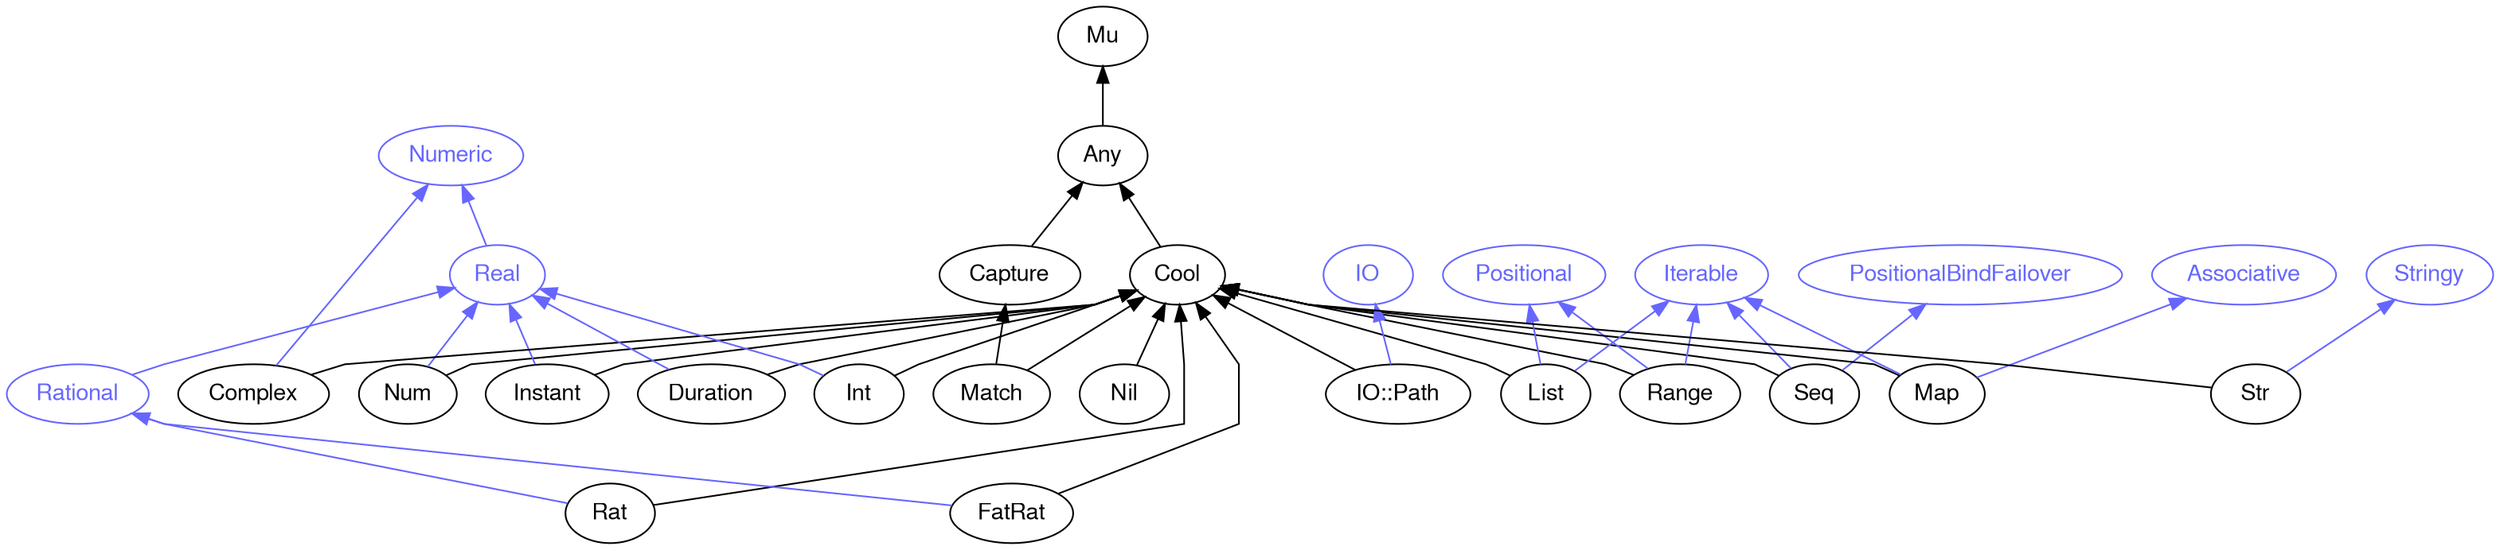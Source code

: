 digraph "perl6-type-graph" {
    rankdir=BT;
    splines=polyline;
    overlap=false; 
    // Types
    "Cool" [color="#000000", fontcolor="#000000", href="/type/Cool", fontname="FreeSans"];
    "Mu" [color="#000000", fontcolor="#000000", href="/type/Mu", fontname="FreeSans"];
    "Any" [color="#000000", fontcolor="#000000", href="/type/Any", fontname="FreeSans"];
    "Numeric" [color="#6666FF", fontcolor="#6666FF", href="/type/Numeric", fontname="FreeSans"];
    "Real" [color="#6666FF", fontcolor="#6666FF", href="/type/Real", fontname="FreeSans"];
    "Rational" [color="#6666FF", fontcolor="#6666FF", href="/type/Rational", fontname="FreeSans"];
    "Rat" [color="#000000", fontcolor="#000000", href="/type/Rat", fontname="FreeSans"];
    "Capture" [color="#000000", fontcolor="#000000", href="/type/Capture", fontname="FreeSans"];
    "Match" [color="#000000", fontcolor="#000000", href="/type/Match", fontname="FreeSans"];
    "Num" [color="#000000", fontcolor="#000000", href="/type/Num", fontname="FreeSans"];
    "Iterable" [color="#6666FF", fontcolor="#6666FF", href="/type/Iterable", fontname="FreeSans"];
    "PositionalBindFailover" [color="#6666FF", fontcolor="#6666FF", href="/type/PositionalBindFailover", fontname="FreeSans"];
    "Seq" [color="#000000", fontcolor="#000000", href="/type/Seq", fontname="FreeSans"];
    "Instant" [color="#000000", fontcolor="#000000", href="/type/Instant", fontname="FreeSans"];
    "Positional" [color="#6666FF", fontcolor="#6666FF", href="/type/Positional", fontname="FreeSans"];
    "Range" [color="#000000", fontcolor="#000000", href="/type/Range", fontname="FreeSans"];
    "Complex" [color="#000000", fontcolor="#000000", href="/type/Complex", fontname="FreeSans"];
    "Duration" [color="#000000", fontcolor="#000000", href="/type/Duration", fontname="FreeSans"];
    "FatRat" [color="#000000", fontcolor="#000000", href="/type/FatRat", fontname="FreeSans"];
    "Nil" [color="#000000", fontcolor="#000000", href="/type/Nil", fontname="FreeSans"];
    "Associative" [color="#6666FF", fontcolor="#6666FF", href="/type/Associative", fontname="FreeSans"];
    "Map" [color="#000000", fontcolor="#000000", href="/type/Map", fontname="FreeSans"];
    "List" [color="#000000", fontcolor="#000000", href="/type/List", fontname="FreeSans"];
    "IO" [color="#6666FF", fontcolor="#6666FF", href="/type/IO", fontname="FreeSans"];
    "IO::Path" [color="#000000", fontcolor="#000000", href="/type/IO::Path", fontname="FreeSans"];
    "Int" [color="#000000", fontcolor="#000000", href="/type/Int", fontname="FreeSans"];
    "Stringy" [color="#6666FF", fontcolor="#6666FF", href="/type/Stringy", fontname="FreeSans"];
    "Str" [color="#000000", fontcolor="#000000", href="/type/Str", fontname="FreeSans"];

    // Superclasses
    "Cool" -> "Any" [color="#000000"];
    "Any" -> "Mu" [color="#000000"];
    "Rat" -> "Cool" [color="#000000"];
    "Capture" -> "Any" [color="#000000"];
    "Match" -> "Capture" [color="#000000"];
    "Match" -> "Cool" [color="#000000"];
    "Num" -> "Cool" [color="#000000"];
    "Seq" -> "Cool" [color="#000000"];
    "Instant" -> "Cool" [color="#000000"];
    "Range" -> "Cool" [color="#000000"];
    "Complex" -> "Cool" [color="#000000"];
    "Duration" -> "Cool" [color="#000000"];
    "FatRat" -> "Cool" [color="#000000"];
    "Nil" -> "Cool" [color="#000000"];
    "Map" -> "Cool" [color="#000000"];
    "List" -> "Cool" [color="#000000"];
    "IO::Path" -> "Cool" [color="#000000"];
    "Int" -> "Cool" [color="#000000"];
    "Str" -> "Cool" [color="#000000"];

    // Roles
    "Real" -> "Numeric" [color="#6666FF"];
    "Rational" -> "Real" [color="#6666FF"];
    "Rat" -> "Rational" [color="#6666FF"];
    "Num" -> "Real" [color="#6666FF"];
    "Seq" -> "Iterable" [color="#6666FF"];
    "Seq" -> "PositionalBindFailover" [color="#6666FF"];
    "Instant" -> "Real" [color="#6666FF"];
    "Range" -> "Positional" [color="#6666FF"];
    "Range" -> "Iterable" [color="#6666FF"];
    "Complex" -> "Numeric" [color="#6666FF"];
    "Duration" -> "Real" [color="#6666FF"];
    "FatRat" -> "Rational" [color="#6666FF"];
    "Map" -> "Iterable" [color="#6666FF"];
    "Map" -> "Associative" [color="#6666FF"];
    "List" -> "Positional" [color="#6666FF"];
    "List" -> "Iterable" [color="#6666FF"];
    "IO::Path" -> "IO" [color="#6666FF"];
    "Int" -> "Real" [color="#6666FF"];
    "Str" -> "Stringy" [color="#6666FF"];
}
